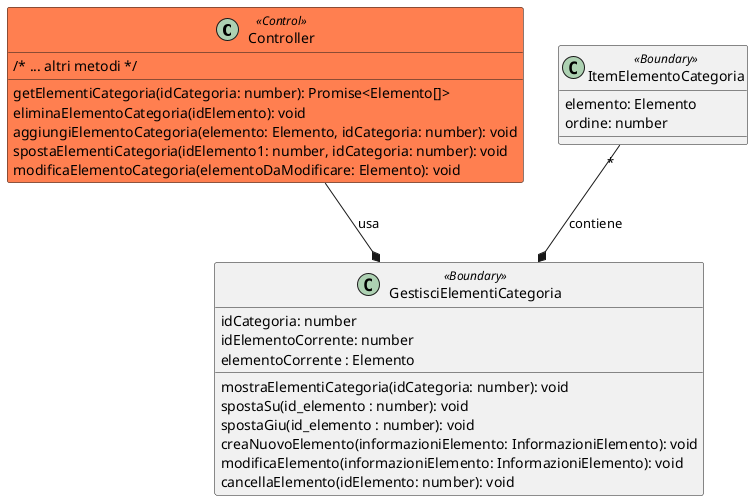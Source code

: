 @startuml


class Controller <<Control>> #coral{

	/* ... altri metodi */
	getElementiCategoria(idCategoria: number): Promise<Elemento[]>
	eliminaElementoCategoria(idElemento): void
	aggiungiElementoCategoria(elemento: Elemento, idCategoria: number): void
	spostaElementiCategoria(idElemento1: number, idCategoria: number): void
	modificaElementoCategoria(elementoDaModificare: Elemento): void
}

class GestisciElementiCategoria <<Boundary>> {
	
	idCategoria: number
	mostraElementiCategoria(idCategoria: number): void
	idElementoCorrente: number
	elementoCorrente : Elemento
	spostaSu(id_elemento : number): void
        spostaGiu(id_elemento : number): void
	creaNuovoElemento(informazioniElemento: InformazioniElemento): void
	modificaElemento(informazioniElemento: InformazioniElemento): void
	cancellaElemento(idElemento: number): void

}

class ItemElementoCategoria <<Boundary>> {

	elemento: Elemento
	ordine: number

}

ItemElementoCategoria "*"--* GestisciElementiCategoria : contiene

Controller --* GestisciElementiCategoria : usa
@enduml
